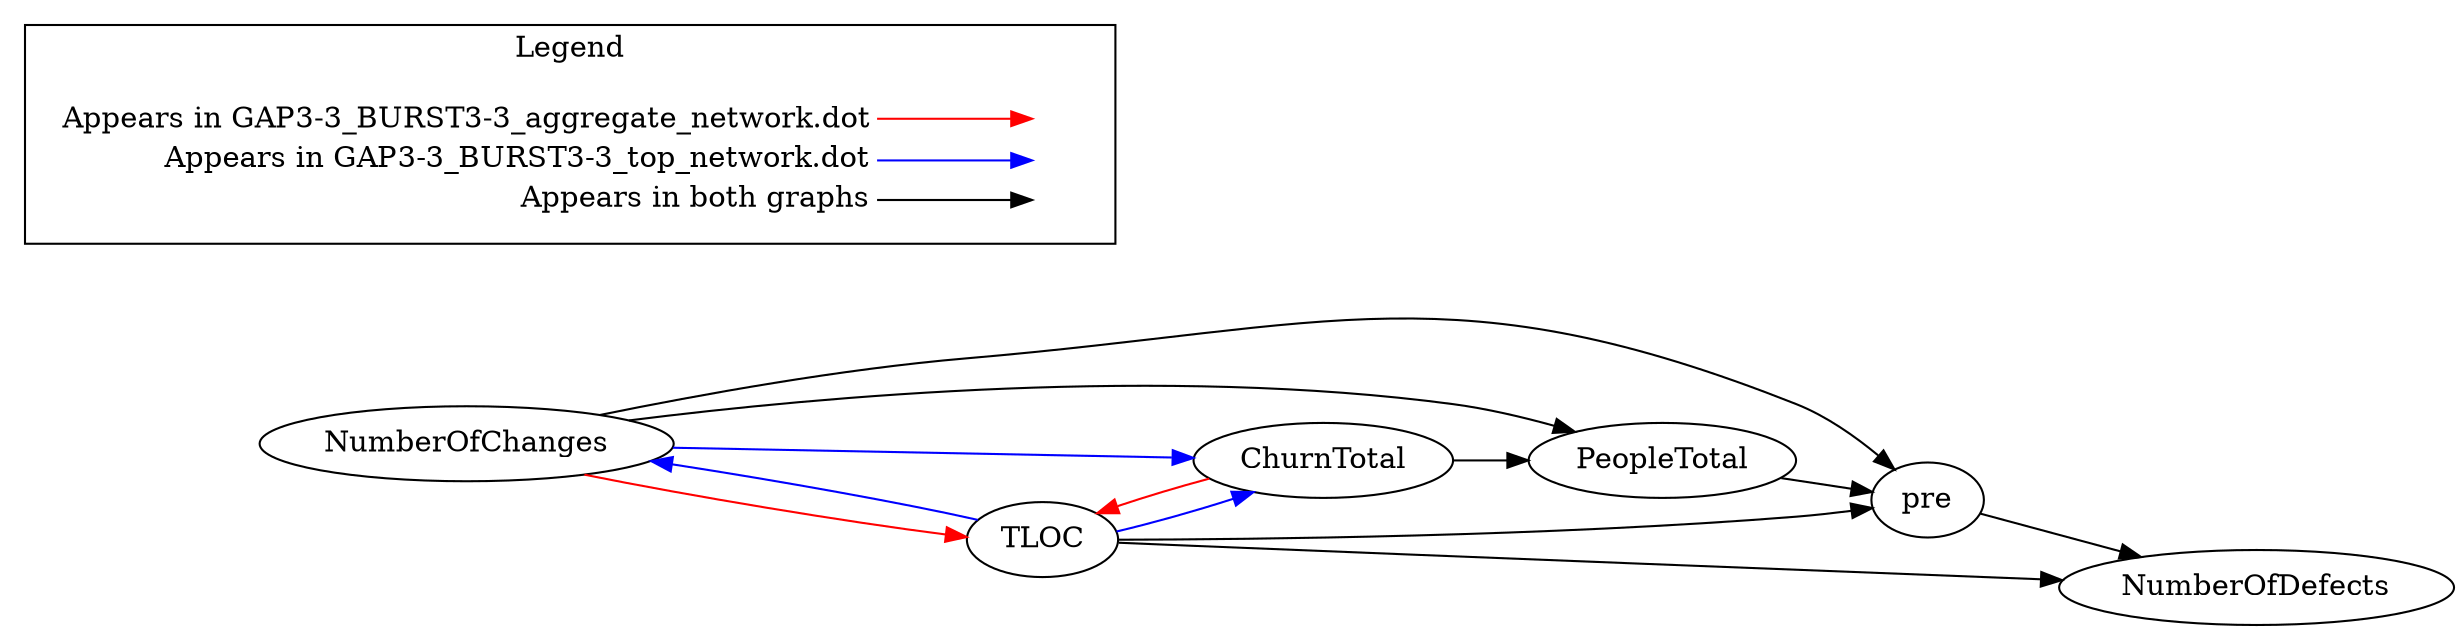 digraph {
NumberOfChanges -> TLOC[color="red"];
ChurnTotal -> TLOC[color="red"];
PeopleTotal -> pre[color="black"];
NumberOfChanges -> pre[color="black"];
TLOC -> pre[color="black"];
TLOC -> NumberOfDefects[color="black"];
pre -> NumberOfDefects[color="black"];
NumberOfChanges -> PeopleTotal[color="black"];
ChurnTotal -> PeopleTotal[color="black"];
NumberOfChanges -> ChurnTotal[color="blue"];
TLOC -> NumberOfChanges[color="blue"];
TLOC -> ChurnTotal[color="blue"];

  rankdir=LR
  node [shape=plaintext]
  subgraph cluster_01 { 
    label = "Legend";
    key [label=<<table border="0" cellpadding="2" cellspacing="0" cellborder="0">
      <tr><td align="right" port="i1">Appears in GAP3-3_BURST3-3_aggregate_network.dot</td></tr>
      <tr><td align="right" port="i2">Appears in GAP3-3_BURST3-3_top_network.dot</td></tr>
      <tr><td align="right" port="i3">Appears in both graphs</td></tr>
      </table>>]
    key2 [label=<<table border="0" cellpadding="2" cellspacing="0" cellborder="0">
      <tr><td port="i1">&nbsp;</td></tr>
      <tr><td port="i2">&nbsp;</td></tr>
      <tr><td port="i3">&nbsp;</td></tr>
      </table>>]
    key:i1:e -> key2:i1:w [color=red]
    key:i2:e -> key2:i2:w [color=blue]
    key:i3:e -> key2:i3:w [color=black]
  }
}